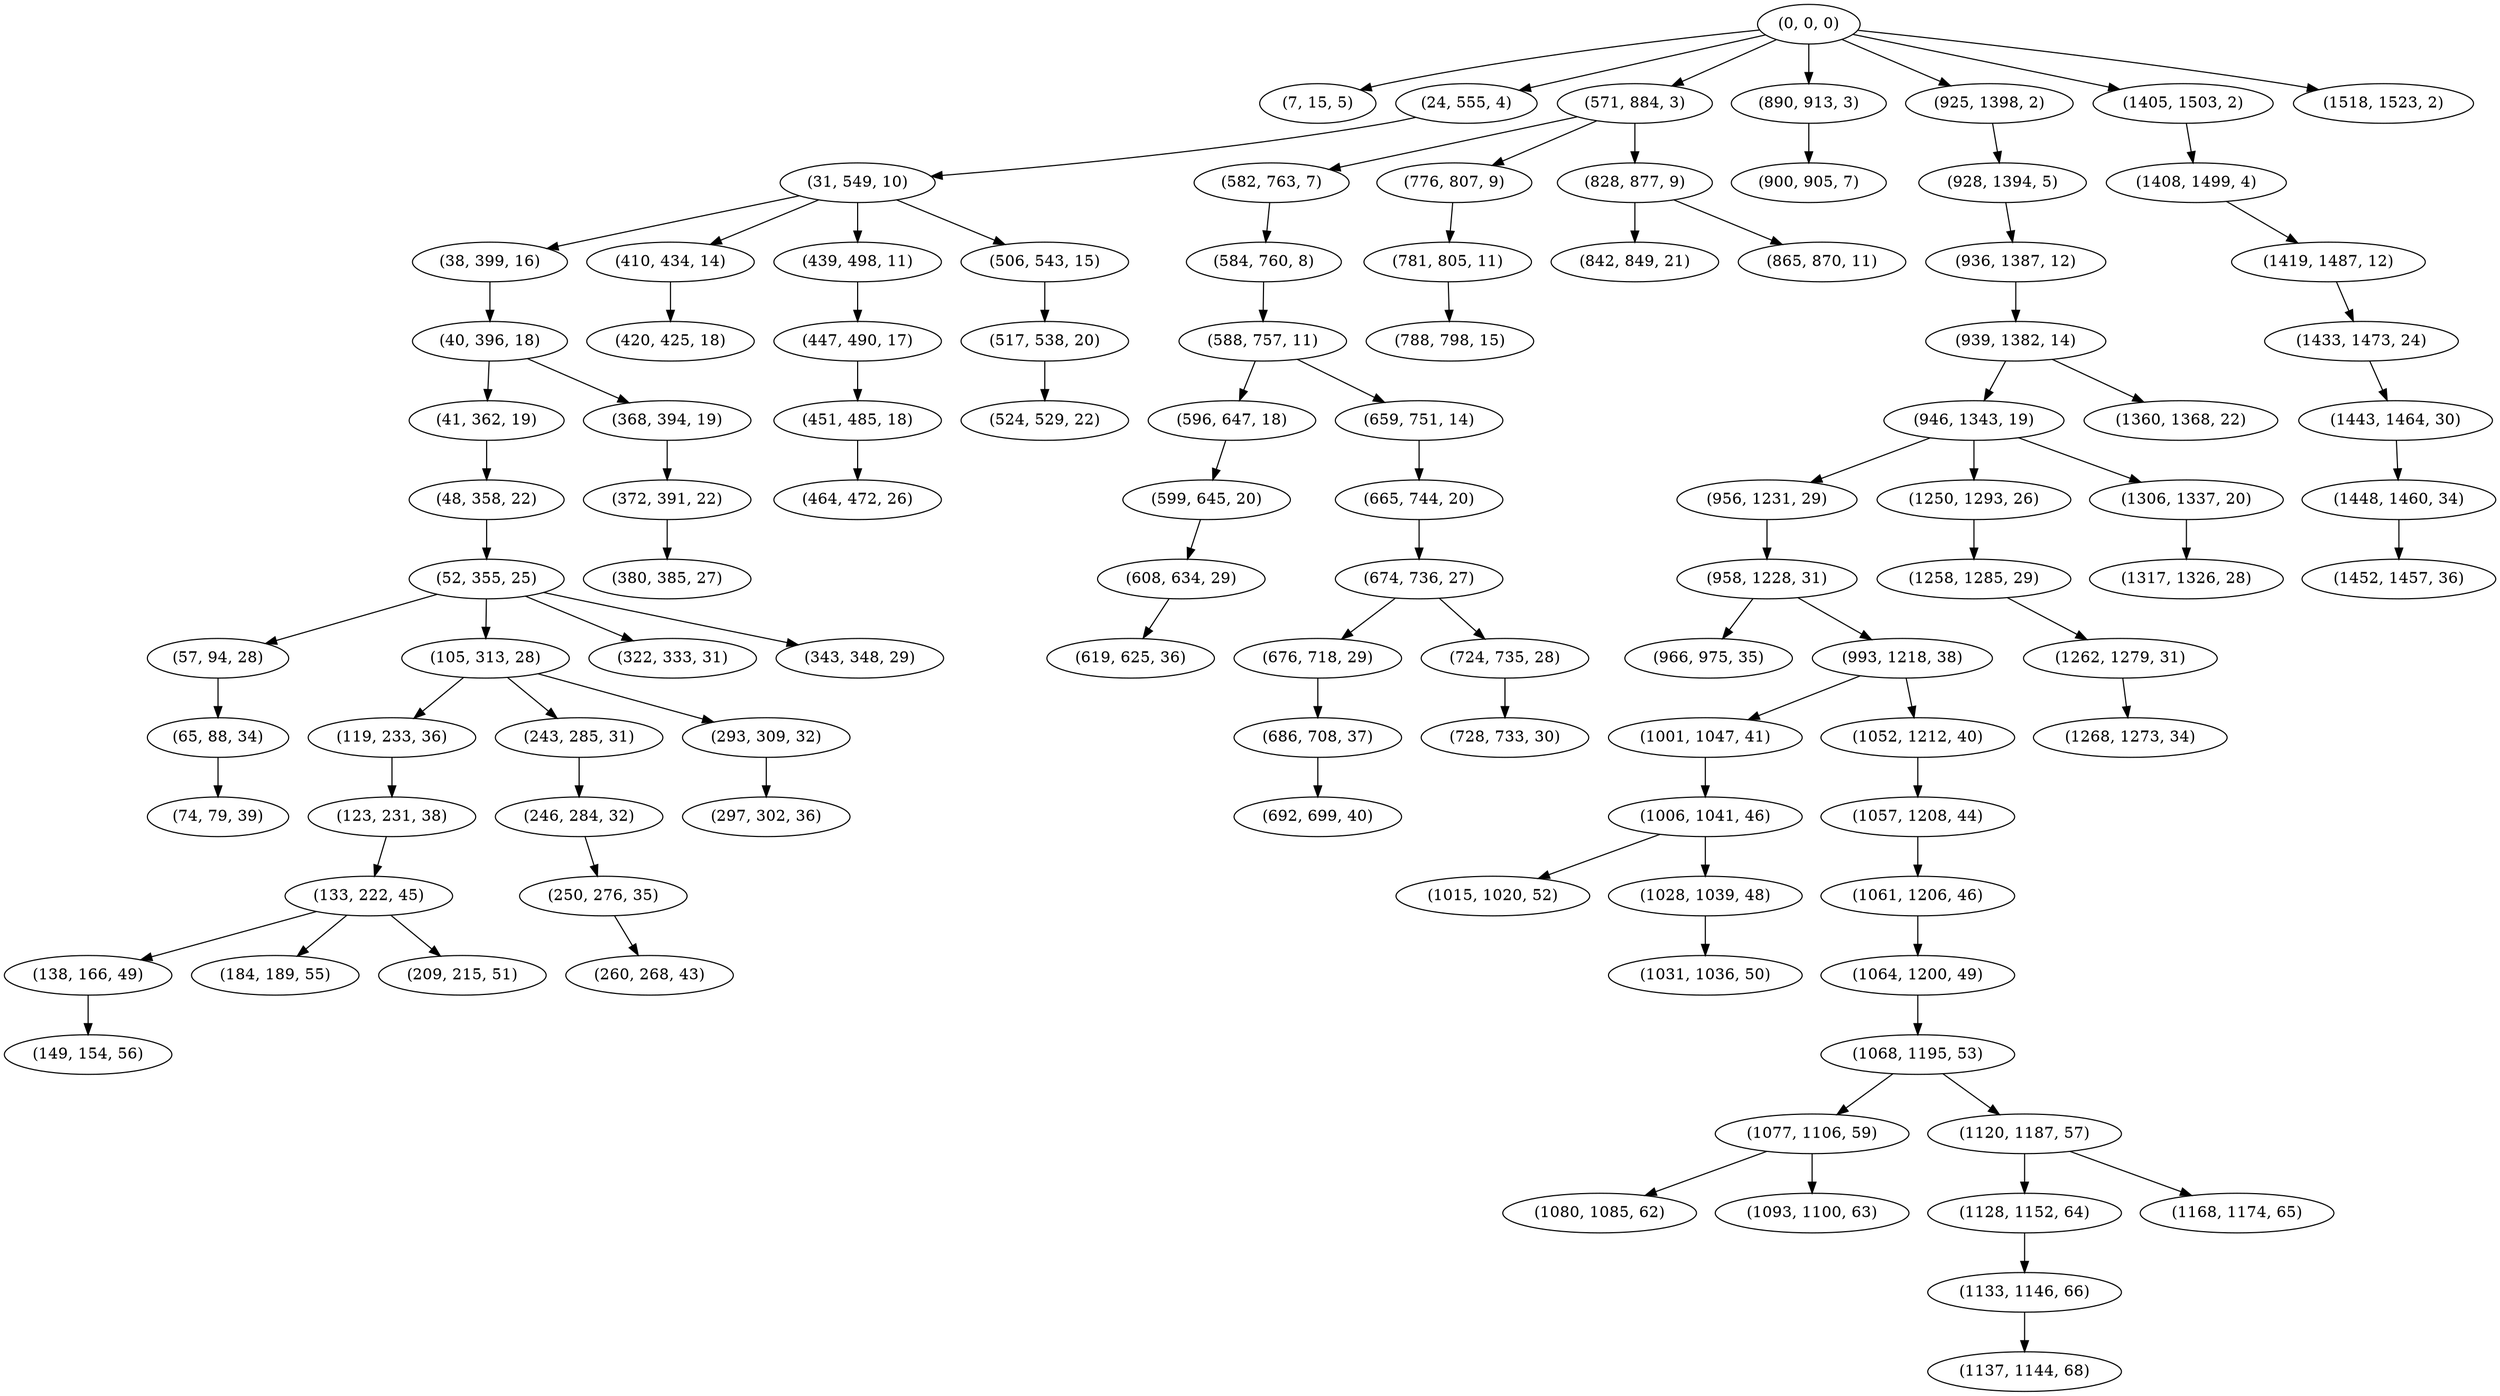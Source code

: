 digraph tree {
    "(0, 0, 0)";
    "(7, 15, 5)";
    "(24, 555, 4)";
    "(31, 549, 10)";
    "(38, 399, 16)";
    "(40, 396, 18)";
    "(41, 362, 19)";
    "(48, 358, 22)";
    "(52, 355, 25)";
    "(57, 94, 28)";
    "(65, 88, 34)";
    "(74, 79, 39)";
    "(105, 313, 28)";
    "(119, 233, 36)";
    "(123, 231, 38)";
    "(133, 222, 45)";
    "(138, 166, 49)";
    "(149, 154, 56)";
    "(184, 189, 55)";
    "(209, 215, 51)";
    "(243, 285, 31)";
    "(246, 284, 32)";
    "(250, 276, 35)";
    "(260, 268, 43)";
    "(293, 309, 32)";
    "(297, 302, 36)";
    "(322, 333, 31)";
    "(343, 348, 29)";
    "(368, 394, 19)";
    "(372, 391, 22)";
    "(380, 385, 27)";
    "(410, 434, 14)";
    "(420, 425, 18)";
    "(439, 498, 11)";
    "(447, 490, 17)";
    "(451, 485, 18)";
    "(464, 472, 26)";
    "(506, 543, 15)";
    "(517, 538, 20)";
    "(524, 529, 22)";
    "(571, 884, 3)";
    "(582, 763, 7)";
    "(584, 760, 8)";
    "(588, 757, 11)";
    "(596, 647, 18)";
    "(599, 645, 20)";
    "(608, 634, 29)";
    "(619, 625, 36)";
    "(659, 751, 14)";
    "(665, 744, 20)";
    "(674, 736, 27)";
    "(676, 718, 29)";
    "(686, 708, 37)";
    "(692, 699, 40)";
    "(724, 735, 28)";
    "(728, 733, 30)";
    "(776, 807, 9)";
    "(781, 805, 11)";
    "(788, 798, 15)";
    "(828, 877, 9)";
    "(842, 849, 21)";
    "(865, 870, 11)";
    "(890, 913, 3)";
    "(900, 905, 7)";
    "(925, 1398, 2)";
    "(928, 1394, 5)";
    "(936, 1387, 12)";
    "(939, 1382, 14)";
    "(946, 1343, 19)";
    "(956, 1231, 29)";
    "(958, 1228, 31)";
    "(966, 975, 35)";
    "(993, 1218, 38)";
    "(1001, 1047, 41)";
    "(1006, 1041, 46)";
    "(1015, 1020, 52)";
    "(1028, 1039, 48)";
    "(1031, 1036, 50)";
    "(1052, 1212, 40)";
    "(1057, 1208, 44)";
    "(1061, 1206, 46)";
    "(1064, 1200, 49)";
    "(1068, 1195, 53)";
    "(1077, 1106, 59)";
    "(1080, 1085, 62)";
    "(1093, 1100, 63)";
    "(1120, 1187, 57)";
    "(1128, 1152, 64)";
    "(1133, 1146, 66)";
    "(1137, 1144, 68)";
    "(1168, 1174, 65)";
    "(1250, 1293, 26)";
    "(1258, 1285, 29)";
    "(1262, 1279, 31)";
    "(1268, 1273, 34)";
    "(1306, 1337, 20)";
    "(1317, 1326, 28)";
    "(1360, 1368, 22)";
    "(1405, 1503, 2)";
    "(1408, 1499, 4)";
    "(1419, 1487, 12)";
    "(1433, 1473, 24)";
    "(1443, 1464, 30)";
    "(1448, 1460, 34)";
    "(1452, 1457, 36)";
    "(1518, 1523, 2)";
    "(0, 0, 0)" -> "(7, 15, 5)";
    "(0, 0, 0)" -> "(24, 555, 4)";
    "(0, 0, 0)" -> "(571, 884, 3)";
    "(0, 0, 0)" -> "(890, 913, 3)";
    "(0, 0, 0)" -> "(925, 1398, 2)";
    "(0, 0, 0)" -> "(1405, 1503, 2)";
    "(0, 0, 0)" -> "(1518, 1523, 2)";
    "(24, 555, 4)" -> "(31, 549, 10)";
    "(31, 549, 10)" -> "(38, 399, 16)";
    "(31, 549, 10)" -> "(410, 434, 14)";
    "(31, 549, 10)" -> "(439, 498, 11)";
    "(31, 549, 10)" -> "(506, 543, 15)";
    "(38, 399, 16)" -> "(40, 396, 18)";
    "(40, 396, 18)" -> "(41, 362, 19)";
    "(40, 396, 18)" -> "(368, 394, 19)";
    "(41, 362, 19)" -> "(48, 358, 22)";
    "(48, 358, 22)" -> "(52, 355, 25)";
    "(52, 355, 25)" -> "(57, 94, 28)";
    "(52, 355, 25)" -> "(105, 313, 28)";
    "(52, 355, 25)" -> "(322, 333, 31)";
    "(52, 355, 25)" -> "(343, 348, 29)";
    "(57, 94, 28)" -> "(65, 88, 34)";
    "(65, 88, 34)" -> "(74, 79, 39)";
    "(105, 313, 28)" -> "(119, 233, 36)";
    "(105, 313, 28)" -> "(243, 285, 31)";
    "(105, 313, 28)" -> "(293, 309, 32)";
    "(119, 233, 36)" -> "(123, 231, 38)";
    "(123, 231, 38)" -> "(133, 222, 45)";
    "(133, 222, 45)" -> "(138, 166, 49)";
    "(133, 222, 45)" -> "(184, 189, 55)";
    "(133, 222, 45)" -> "(209, 215, 51)";
    "(138, 166, 49)" -> "(149, 154, 56)";
    "(243, 285, 31)" -> "(246, 284, 32)";
    "(246, 284, 32)" -> "(250, 276, 35)";
    "(250, 276, 35)" -> "(260, 268, 43)";
    "(293, 309, 32)" -> "(297, 302, 36)";
    "(368, 394, 19)" -> "(372, 391, 22)";
    "(372, 391, 22)" -> "(380, 385, 27)";
    "(410, 434, 14)" -> "(420, 425, 18)";
    "(439, 498, 11)" -> "(447, 490, 17)";
    "(447, 490, 17)" -> "(451, 485, 18)";
    "(451, 485, 18)" -> "(464, 472, 26)";
    "(506, 543, 15)" -> "(517, 538, 20)";
    "(517, 538, 20)" -> "(524, 529, 22)";
    "(571, 884, 3)" -> "(582, 763, 7)";
    "(571, 884, 3)" -> "(776, 807, 9)";
    "(571, 884, 3)" -> "(828, 877, 9)";
    "(582, 763, 7)" -> "(584, 760, 8)";
    "(584, 760, 8)" -> "(588, 757, 11)";
    "(588, 757, 11)" -> "(596, 647, 18)";
    "(588, 757, 11)" -> "(659, 751, 14)";
    "(596, 647, 18)" -> "(599, 645, 20)";
    "(599, 645, 20)" -> "(608, 634, 29)";
    "(608, 634, 29)" -> "(619, 625, 36)";
    "(659, 751, 14)" -> "(665, 744, 20)";
    "(665, 744, 20)" -> "(674, 736, 27)";
    "(674, 736, 27)" -> "(676, 718, 29)";
    "(674, 736, 27)" -> "(724, 735, 28)";
    "(676, 718, 29)" -> "(686, 708, 37)";
    "(686, 708, 37)" -> "(692, 699, 40)";
    "(724, 735, 28)" -> "(728, 733, 30)";
    "(776, 807, 9)" -> "(781, 805, 11)";
    "(781, 805, 11)" -> "(788, 798, 15)";
    "(828, 877, 9)" -> "(842, 849, 21)";
    "(828, 877, 9)" -> "(865, 870, 11)";
    "(890, 913, 3)" -> "(900, 905, 7)";
    "(925, 1398, 2)" -> "(928, 1394, 5)";
    "(928, 1394, 5)" -> "(936, 1387, 12)";
    "(936, 1387, 12)" -> "(939, 1382, 14)";
    "(939, 1382, 14)" -> "(946, 1343, 19)";
    "(939, 1382, 14)" -> "(1360, 1368, 22)";
    "(946, 1343, 19)" -> "(956, 1231, 29)";
    "(946, 1343, 19)" -> "(1250, 1293, 26)";
    "(946, 1343, 19)" -> "(1306, 1337, 20)";
    "(956, 1231, 29)" -> "(958, 1228, 31)";
    "(958, 1228, 31)" -> "(966, 975, 35)";
    "(958, 1228, 31)" -> "(993, 1218, 38)";
    "(993, 1218, 38)" -> "(1001, 1047, 41)";
    "(993, 1218, 38)" -> "(1052, 1212, 40)";
    "(1001, 1047, 41)" -> "(1006, 1041, 46)";
    "(1006, 1041, 46)" -> "(1015, 1020, 52)";
    "(1006, 1041, 46)" -> "(1028, 1039, 48)";
    "(1028, 1039, 48)" -> "(1031, 1036, 50)";
    "(1052, 1212, 40)" -> "(1057, 1208, 44)";
    "(1057, 1208, 44)" -> "(1061, 1206, 46)";
    "(1061, 1206, 46)" -> "(1064, 1200, 49)";
    "(1064, 1200, 49)" -> "(1068, 1195, 53)";
    "(1068, 1195, 53)" -> "(1077, 1106, 59)";
    "(1068, 1195, 53)" -> "(1120, 1187, 57)";
    "(1077, 1106, 59)" -> "(1080, 1085, 62)";
    "(1077, 1106, 59)" -> "(1093, 1100, 63)";
    "(1120, 1187, 57)" -> "(1128, 1152, 64)";
    "(1120, 1187, 57)" -> "(1168, 1174, 65)";
    "(1128, 1152, 64)" -> "(1133, 1146, 66)";
    "(1133, 1146, 66)" -> "(1137, 1144, 68)";
    "(1250, 1293, 26)" -> "(1258, 1285, 29)";
    "(1258, 1285, 29)" -> "(1262, 1279, 31)";
    "(1262, 1279, 31)" -> "(1268, 1273, 34)";
    "(1306, 1337, 20)" -> "(1317, 1326, 28)";
    "(1405, 1503, 2)" -> "(1408, 1499, 4)";
    "(1408, 1499, 4)" -> "(1419, 1487, 12)";
    "(1419, 1487, 12)" -> "(1433, 1473, 24)";
    "(1433, 1473, 24)" -> "(1443, 1464, 30)";
    "(1443, 1464, 30)" -> "(1448, 1460, 34)";
    "(1448, 1460, 34)" -> "(1452, 1457, 36)";
}
